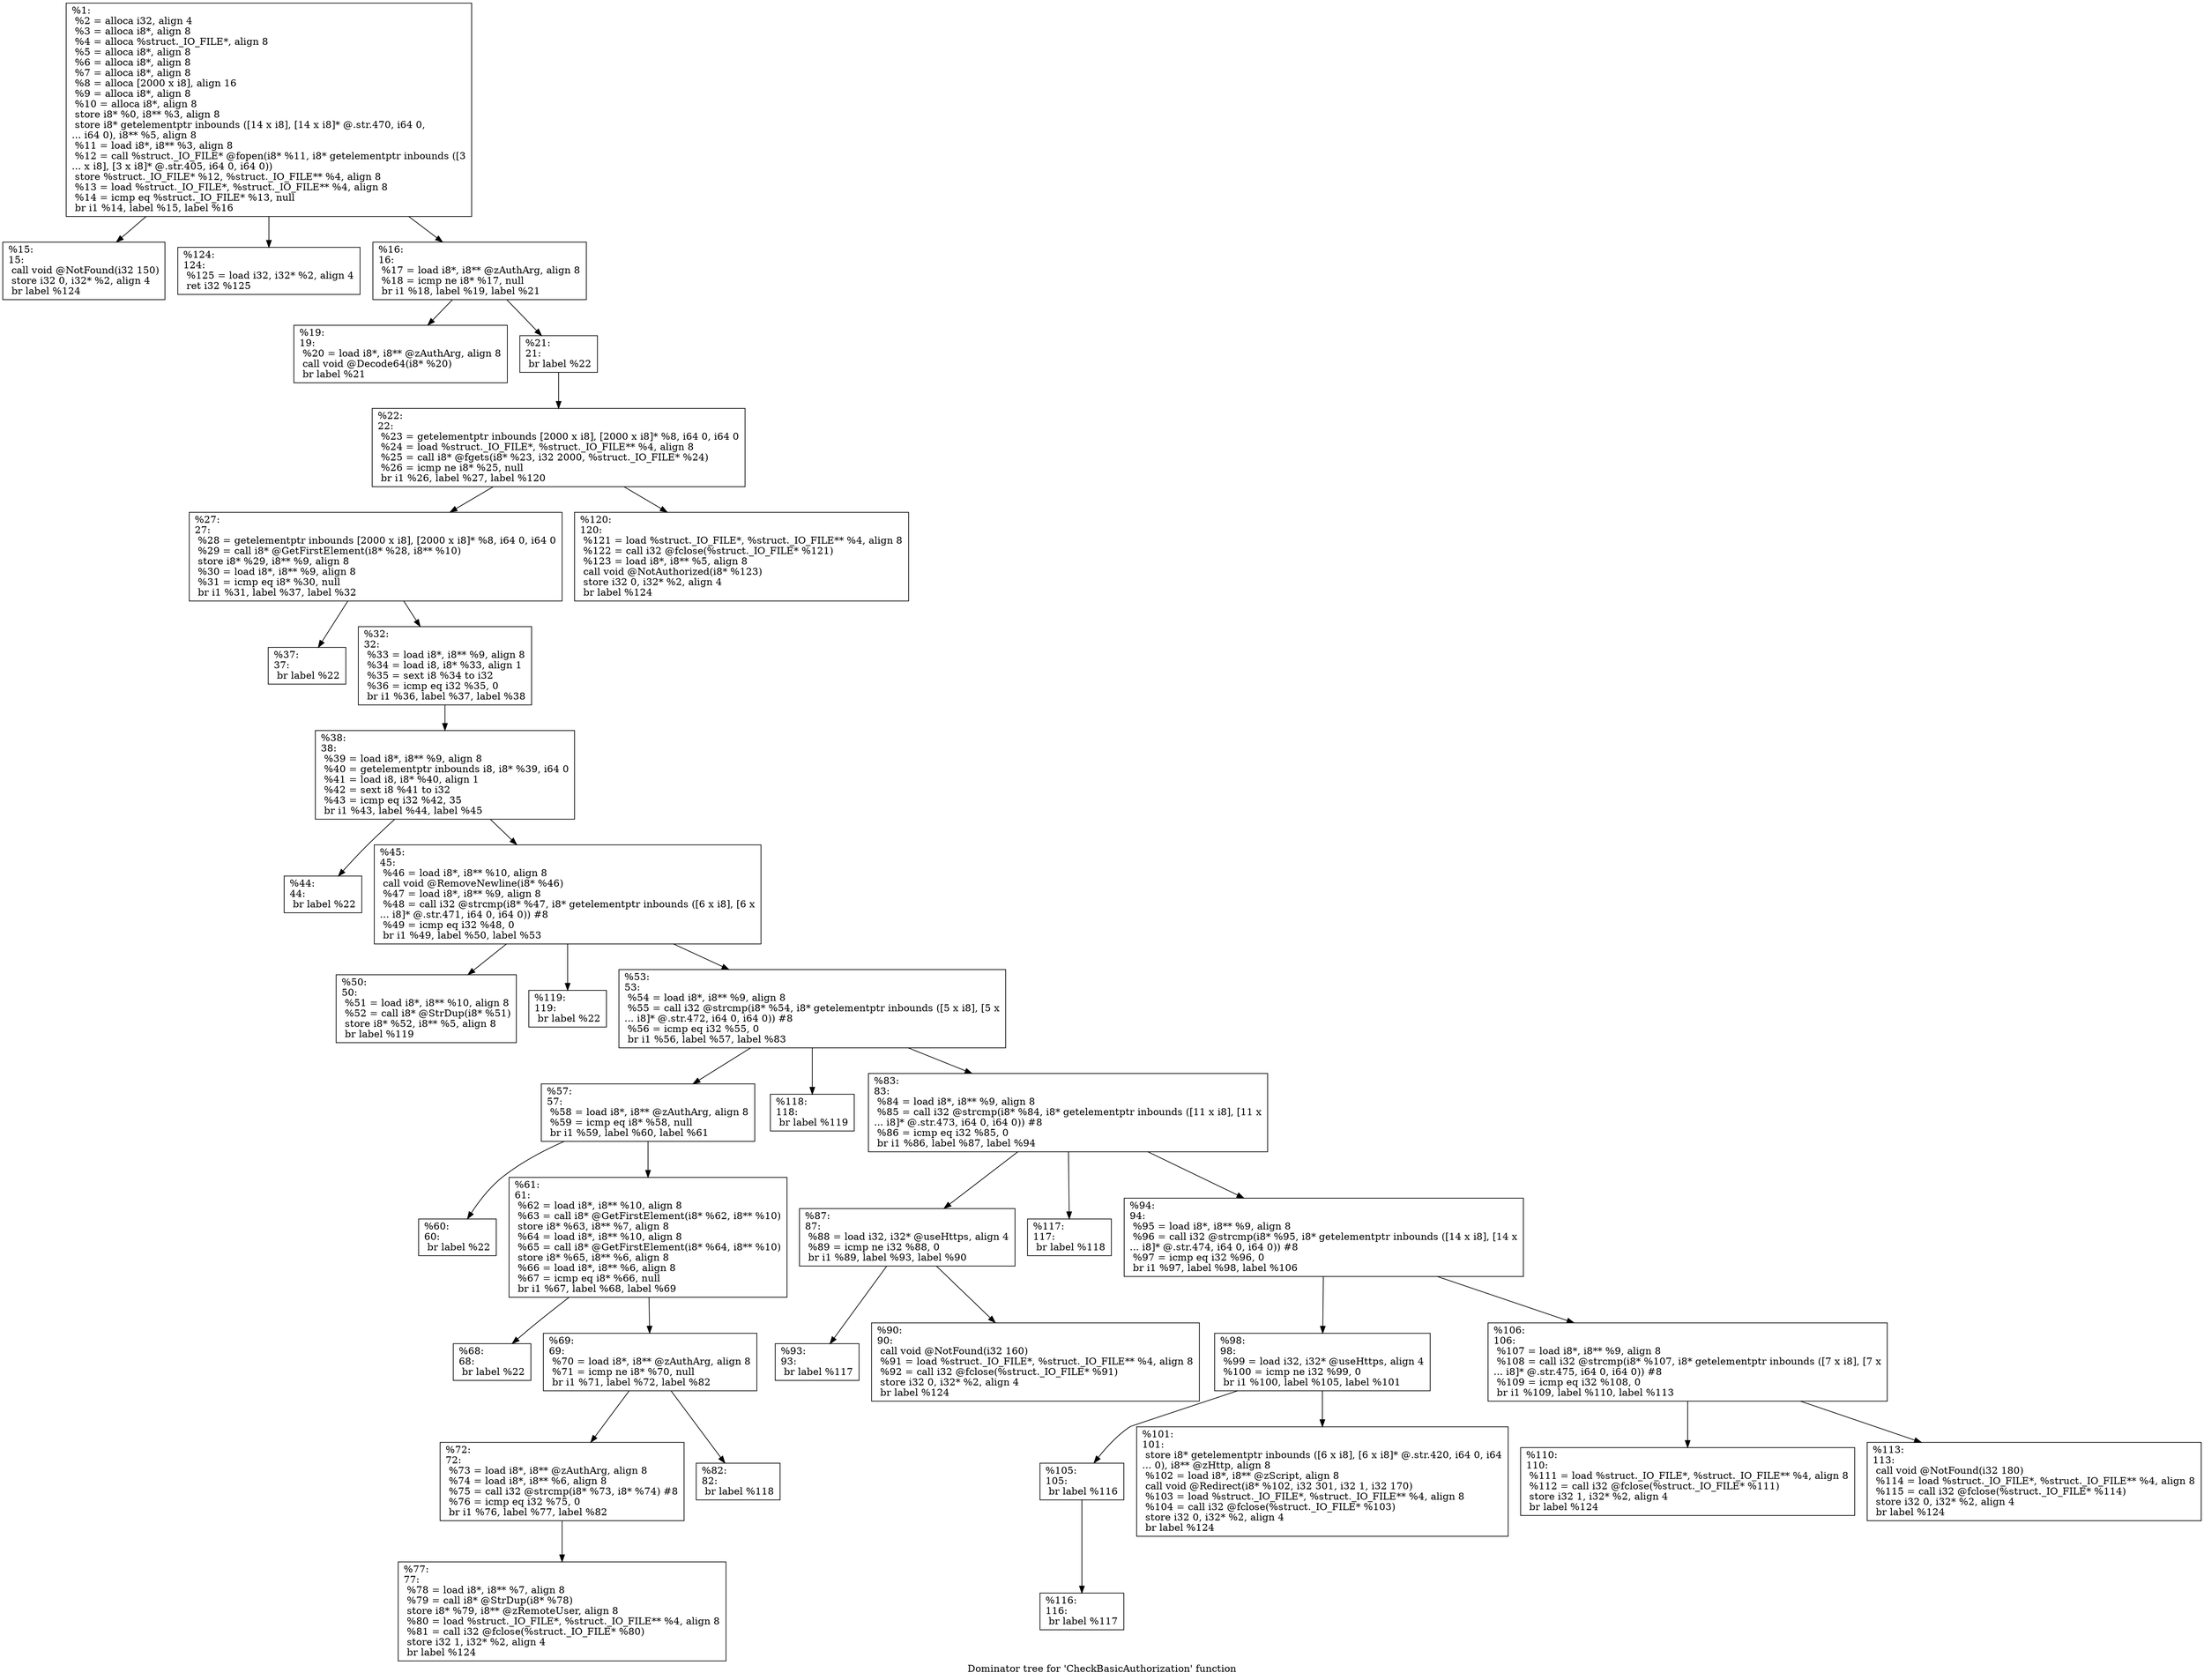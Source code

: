 digraph "Dominator tree for 'CheckBasicAuthorization' function" {
	label="Dominator tree for 'CheckBasicAuthorization' function";

	Node0x1e64810 [shape=record,label="{%1:\l  %2 = alloca i32, align 4\l  %3 = alloca i8*, align 8\l  %4 = alloca %struct._IO_FILE*, align 8\l  %5 = alloca i8*, align 8\l  %6 = alloca i8*, align 8\l  %7 = alloca i8*, align 8\l  %8 = alloca [2000 x i8], align 16\l  %9 = alloca i8*, align 8\l  %10 = alloca i8*, align 8\l  store i8* %0, i8** %3, align 8\l  store i8* getelementptr inbounds ([14 x i8], [14 x i8]* @.str.470, i64 0,\l... i64 0), i8** %5, align 8\l  %11 = load i8*, i8** %3, align 8\l  %12 = call %struct._IO_FILE* @fopen(i8* %11, i8* getelementptr inbounds ([3\l... x i8], [3 x i8]* @.str.405, i64 0, i64 0))\l  store %struct._IO_FILE* %12, %struct._IO_FILE** %4, align 8\l  %13 = load %struct._IO_FILE*, %struct._IO_FILE** %4, align 8\l  %14 = icmp eq %struct._IO_FILE* %13, null\l  br i1 %14, label %15, label %16\l}"];
	Node0x1e64810 -> Node0x1e0e720;
	Node0x1e64810 -> Node0x1e021a0;
	Node0x1e64810 -> Node0x1e5ac00;
	Node0x1e0e720 [shape=record,label="{%15:\l15:                                               \l  call void @NotFound(i32 150)\l  store i32 0, i32* %2, align 4\l  br label %124\l}"];
	Node0x1e021a0 [shape=record,label="{%124:\l124:                                              \l  %125 = load i32, i32* %2, align 4\l  ret i32 %125\l}"];
	Node0x1e5ac00 [shape=record,label="{%16:\l16:                                               \l  %17 = load i8*, i8** @zAuthArg, align 8\l  %18 = icmp ne i8* %17, null\l  br i1 %18, label %19, label %21\l}"];
	Node0x1e5ac00 -> Node0x1daa360;
	Node0x1e5ac00 -> Node0x1dbf070;
	Node0x1daa360 [shape=record,label="{%19:\l19:                                               \l  %20 = load i8*, i8** @zAuthArg, align 8\l  call void @Decode64(i8* %20)\l  br label %21\l}"];
	Node0x1dbf070 [shape=record,label="{%21:\l21:                                               \l  br label %22\l}"];
	Node0x1dbf070 -> Node0x1dbf6a0;
	Node0x1dbf6a0 [shape=record,label="{%22:\l22:                                               \l  %23 = getelementptr inbounds [2000 x i8], [2000 x i8]* %8, i64 0, i64 0\l  %24 = load %struct._IO_FILE*, %struct._IO_FILE** %4, align 8\l  %25 = call i8* @fgets(i8* %23, i32 2000, %struct._IO_FILE* %24)\l  %26 = icmp ne i8* %25, null\l  br i1 %26, label %27, label %120\l}"];
	Node0x1dbf6a0 -> Node0x1dff180;
	Node0x1dbf6a0 -> Node0x1de1bc0;
	Node0x1dff180 [shape=record,label="{%27:\l27:                                               \l  %28 = getelementptr inbounds [2000 x i8], [2000 x i8]* %8, i64 0, i64 0\l  %29 = call i8* @GetFirstElement(i8* %28, i8** %10)\l  store i8* %29, i8** %9, align 8\l  %30 = load i8*, i8** %9, align 8\l  %31 = icmp eq i8* %30, null\l  br i1 %31, label %37, label %32\l}"];
	Node0x1dff180 -> Node0x1dd9f40;
	Node0x1dff180 -> Node0x1e4dfc0;
	Node0x1dd9f40 [shape=record,label="{%37:\l37:                                               \l  br label %22\l}"];
	Node0x1e4dfc0 [shape=record,label="{%32:\l32:                                               \l  %33 = load i8*, i8** %9, align 8\l  %34 = load i8, i8* %33, align 1\l  %35 = sext i8 %34 to i32\l  %36 = icmp eq i32 %35, 0\l  br i1 %36, label %37, label %38\l}"];
	Node0x1e4dfc0 -> Node0x1e3c8b0;
	Node0x1e3c8b0 [shape=record,label="{%38:\l38:                                               \l  %39 = load i8*, i8** %9, align 8\l  %40 = getelementptr inbounds i8, i8* %39, i64 0\l  %41 = load i8, i8* %40, align 1\l  %42 = sext i8 %41 to i32\l  %43 = icmp eq i32 %42, 35\l  br i1 %43, label %44, label %45\l}"];
	Node0x1e3c8b0 -> Node0x1e159c0;
	Node0x1e3c8b0 -> Node0x1dbd170;
	Node0x1e159c0 [shape=record,label="{%44:\l44:                                               \l  br label %22\l}"];
	Node0x1dbd170 [shape=record,label="{%45:\l45:                                               \l  %46 = load i8*, i8** %10, align 8\l  call void @RemoveNewline(i8* %46)\l  %47 = load i8*, i8** %9, align 8\l  %48 = call i32 @strcmp(i8* %47, i8* getelementptr inbounds ([6 x i8], [6 x\l... i8]* @.str.471, i64 0, i64 0)) #8\l  %49 = icmp eq i32 %48, 0\l  br i1 %49, label %50, label %53\l}"];
	Node0x1dbd170 -> Node0x1db78e0;
	Node0x1dbd170 -> Node0x1dcb060;
	Node0x1dbd170 -> Node0x1dcddd0;
	Node0x1db78e0 [shape=record,label="{%50:\l50:                                               \l  %51 = load i8*, i8** %10, align 8\l  %52 = call i8* @StrDup(i8* %51)\l  store i8* %52, i8** %5, align 8\l  br label %119\l}"];
	Node0x1dcb060 [shape=record,label="{%119:\l119:                                              \l  br label %22\l}"];
	Node0x1dcddd0 [shape=record,label="{%53:\l53:                                               \l  %54 = load i8*, i8** %9, align 8\l  %55 = call i32 @strcmp(i8* %54, i8* getelementptr inbounds ([5 x i8], [5 x\l... i8]* @.str.472, i64 0, i64 0)) #8\l  %56 = icmp eq i32 %55, 0\l  br i1 %56, label %57, label %83\l}"];
	Node0x1dcddd0 -> Node0x1e4ac10;
	Node0x1dcddd0 -> Node0x1e1bde0;
	Node0x1dcddd0 -> Node0x1e42c70;
	Node0x1e4ac10 [shape=record,label="{%57:\l57:                                               \l  %58 = load i8*, i8** @zAuthArg, align 8\l  %59 = icmp eq i8* %58, null\l  br i1 %59, label %60, label %61\l}"];
	Node0x1e4ac10 -> Node0x1e3cfd0;
	Node0x1e4ac10 -> Node0x1e076c0;
	Node0x1e3cfd0 [shape=record,label="{%60:\l60:                                               \l  br label %22\l}"];
	Node0x1e076c0 [shape=record,label="{%61:\l61:                                               \l  %62 = load i8*, i8** %10, align 8\l  %63 = call i8* @GetFirstElement(i8* %62, i8** %10)\l  store i8* %63, i8** %7, align 8\l  %64 = load i8*, i8** %10, align 8\l  %65 = call i8* @GetFirstElement(i8* %64, i8** %10)\l  store i8* %65, i8** %6, align 8\l  %66 = load i8*, i8** %6, align 8\l  %67 = icmp eq i8* %66, null\l  br i1 %67, label %68, label %69\l}"];
	Node0x1e076c0 -> Node0x1db70e0;
	Node0x1e076c0 -> Node0x1e05cb0;
	Node0x1db70e0 [shape=record,label="{%68:\l68:                                               \l  br label %22\l}"];
	Node0x1e05cb0 [shape=record,label="{%69:\l69:                                               \l  %70 = load i8*, i8** @zAuthArg, align 8\l  %71 = icmp ne i8* %70, null\l  br i1 %71, label %72, label %82\l}"];
	Node0x1e05cb0 -> Node0x1dfbc00;
	Node0x1e05cb0 -> Node0x1e21350;
	Node0x1dfbc00 [shape=record,label="{%72:\l72:                                               \l  %73 = load i8*, i8** @zAuthArg, align 8\l  %74 = load i8*, i8** %6, align 8\l  %75 = call i32 @strcmp(i8* %73, i8* %74) #8\l  %76 = icmp eq i32 %75, 0\l  br i1 %76, label %77, label %82\l}"];
	Node0x1dfbc00 -> Node0x1e4f8a0;
	Node0x1e4f8a0 [shape=record,label="{%77:\l77:                                               \l  %78 = load i8*, i8** %7, align 8\l  %79 = call i8* @StrDup(i8* %78)\l  store i8* %79, i8** @zRemoteUser, align 8\l  %80 = load %struct._IO_FILE*, %struct._IO_FILE** %4, align 8\l  %81 = call i32 @fclose(%struct._IO_FILE* %80)\l  store i32 1, i32* %2, align 4\l  br label %124\l}"];
	Node0x1e21350 [shape=record,label="{%82:\l82:                                               \l  br label %118\l}"];
	Node0x1e1bde0 [shape=record,label="{%118:\l118:                                              \l  br label %119\l}"];
	Node0x1e42c70 [shape=record,label="{%83:\l83:                                               \l  %84 = load i8*, i8** %9, align 8\l  %85 = call i32 @strcmp(i8* %84, i8* getelementptr inbounds ([11 x i8], [11 x\l... i8]* @.str.473, i64 0, i64 0)) #8\l  %86 = icmp eq i32 %85, 0\l  br i1 %86, label %87, label %94\l}"];
	Node0x1e42c70 -> Node0x1db5800;
	Node0x1e42c70 -> Node0x1dc2f90;
	Node0x1e42c70 -> Node0x1e25950;
	Node0x1db5800 [shape=record,label="{%87:\l87:                                               \l  %88 = load i32, i32* @useHttps, align 4\l  %89 = icmp ne i32 %88, 0\l  br i1 %89, label %93, label %90\l}"];
	Node0x1db5800 -> Node0x1df18b0;
	Node0x1db5800 -> Node0x1dc53f0;
	Node0x1df18b0 [shape=record,label="{%93:\l93:                                               \l  br label %117\l}"];
	Node0x1dc53f0 [shape=record,label="{%90:\l90:                                               \l  call void @NotFound(i32 160)\l  %91 = load %struct._IO_FILE*, %struct._IO_FILE** %4, align 8\l  %92 = call i32 @fclose(%struct._IO_FILE* %91)\l  store i32 0, i32* %2, align 4\l  br label %124\l}"];
	Node0x1dc2f90 [shape=record,label="{%117:\l117:                                              \l  br label %118\l}"];
	Node0x1e25950 [shape=record,label="{%94:\l94:                                               \l  %95 = load i8*, i8** %9, align 8\l  %96 = call i32 @strcmp(i8* %95, i8* getelementptr inbounds ([14 x i8], [14 x\l... i8]* @.str.474, i64 0, i64 0)) #8\l  %97 = icmp eq i32 %96, 0\l  br i1 %97, label %98, label %106\l}"];
	Node0x1e25950 -> Node0x1dc6480;
	Node0x1e25950 -> Node0x1e1ee80;
	Node0x1dc6480 [shape=record,label="{%98:\l98:                                               \l  %99 = load i32, i32* @useHttps, align 4\l  %100 = icmp ne i32 %99, 0\l  br i1 %100, label %105, label %101\l}"];
	Node0x1dc6480 -> Node0x1e03040;
	Node0x1dc6480 -> Node0x1da1580;
	Node0x1e03040 [shape=record,label="{%105:\l105:                                              \l  br label %116\l}"];
	Node0x1e03040 -> Node0x1e52180;
	Node0x1e52180 [shape=record,label="{%116:\l116:                                              \l  br label %117\l}"];
	Node0x1da1580 [shape=record,label="{%101:\l101:                                              \l  store i8* getelementptr inbounds ([6 x i8], [6 x i8]* @.str.420, i64 0, i64\l... 0), i8** @zHttp, align 8\l  %102 = load i8*, i8** @zScript, align 8\l  call void @Redirect(i8* %102, i32 301, i32 1, i32 170)\l  %103 = load %struct._IO_FILE*, %struct._IO_FILE** %4, align 8\l  %104 = call i32 @fclose(%struct._IO_FILE* %103)\l  store i32 0, i32* %2, align 4\l  br label %124\l}"];
	Node0x1e1ee80 [shape=record,label="{%106:\l106:                                              \l  %107 = load i8*, i8** %9, align 8\l  %108 = call i32 @strcmp(i8* %107, i8* getelementptr inbounds ([7 x i8], [7 x\l... i8]* @.str.475, i64 0, i64 0)) #8\l  %109 = icmp eq i32 %108, 0\l  br i1 %109, label %110, label %113\l}"];
	Node0x1e1ee80 -> Node0x1dd99a0;
	Node0x1e1ee80 -> Node0x1e84600;
	Node0x1dd99a0 [shape=record,label="{%110:\l110:                                              \l  %111 = load %struct._IO_FILE*, %struct._IO_FILE** %4, align 8\l  %112 = call i32 @fclose(%struct._IO_FILE* %111)\l  store i32 1, i32* %2, align 4\l  br label %124\l}"];
	Node0x1e84600 [shape=record,label="{%113:\l113:                                              \l  call void @NotFound(i32 180)\l  %114 = load %struct._IO_FILE*, %struct._IO_FILE** %4, align 8\l  %115 = call i32 @fclose(%struct._IO_FILE* %114)\l  store i32 0, i32* %2, align 4\l  br label %124\l}"];
	Node0x1de1bc0 [shape=record,label="{%120:\l120:                                              \l  %121 = load %struct._IO_FILE*, %struct._IO_FILE** %4, align 8\l  %122 = call i32 @fclose(%struct._IO_FILE* %121)\l  %123 = load i8*, i8** %5, align 8\l  call void @NotAuthorized(i8* %123)\l  store i32 0, i32* %2, align 4\l  br label %124\l}"];
}
